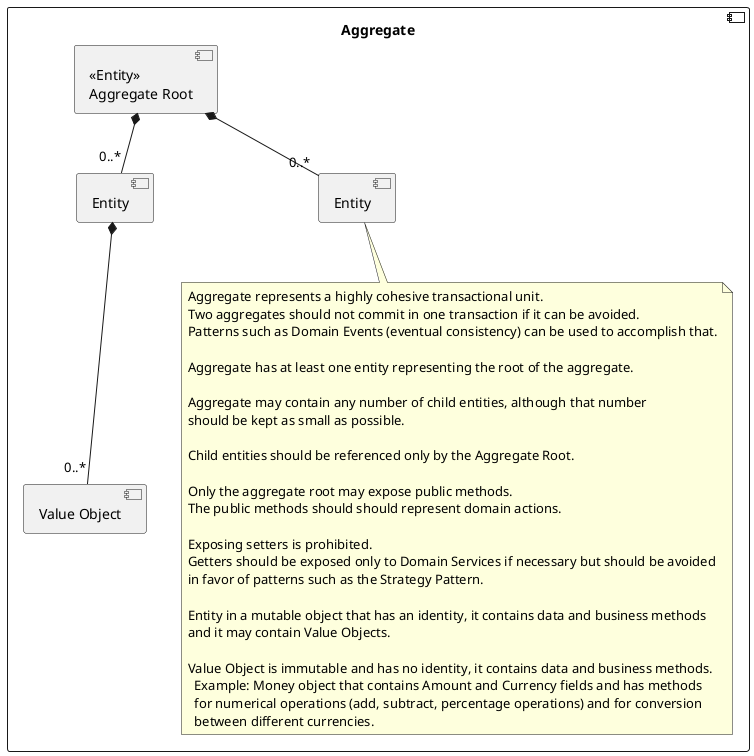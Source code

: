 @startuml

component Aggregate {
    component "<<Entity>>\nAggregate Root" as root
    component "Entity" as e1
    component "Entity" as e2
    component "Value Object" as vo

    root *-down- "0..*" e1
    root *-down- "0..*" e2
    e1 *-down- "0..*" vo

    note bottom of e2
        Aggregate represents a highly cohesive transactional unit.
        Two aggregates should not commit in one transaction if it can be avoided.
        Patterns such as Domain Events (eventual consistency) can be used to accomplish that.

        Aggregate has at least one entity representing the root of the aggregate.

        Aggregate may contain any number of child entities, although that number
        should be kept as small as possible.

        Child entities should be referenced only by the Aggregate Root.

        Only the aggregate root may expose public methods.
        The public methods should should represent domain actions.

        Exposing setters is prohibited.
        Getters should be exposed only to Domain Services if necessary but should be avoided
        in favor of patterns such as the Strategy Pattern.

        Entity in a mutable object that has an identity, it contains data and business methods
        and it may contain Value Objects.

        Value Object is immutable and has no identity, it contains data and business methods.
          Example: Money object that contains Amount and Currency fields and has methods
          for numerical operations (add, subtract, percentage operations) and for conversion
          between different currencies.
    end note

}

@enduml

